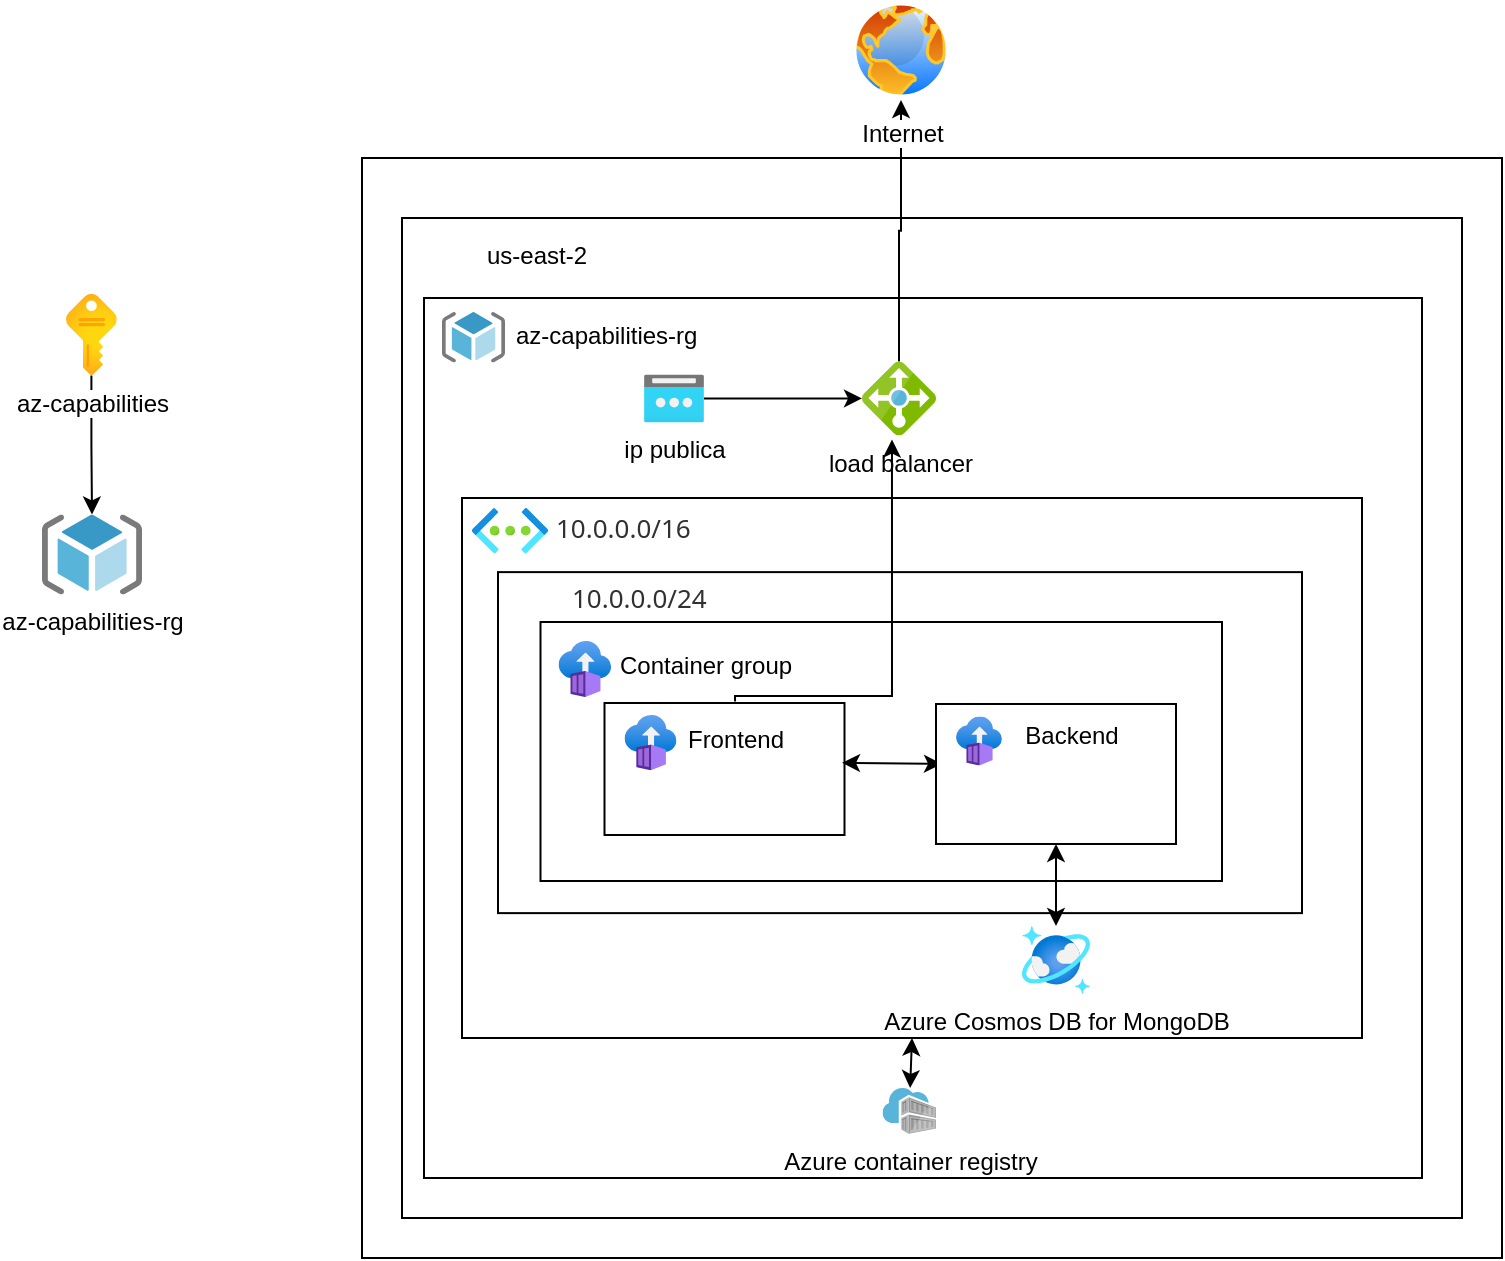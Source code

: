 <mxfile version="22.1.2" type="device">
  <diagram name="Page-1" id="NbZYLsITIQdBhNB3CvN5">
    <mxGraphModel dx="2388" dy="1224" grid="1" gridSize="10" guides="1" tooltips="1" connect="1" arrows="1" fold="1" page="1" pageScale="1" pageWidth="850" pageHeight="1100" math="0" shadow="0">
      <root>
        <mxCell id="0" />
        <mxCell id="1" parent="0" />
        <mxCell id="tFSauBmj1TQJykPGAK8m-1" value="" style="rounded=0;whiteSpace=wrap;html=1;" parent="1" vertex="1">
          <mxGeometry x="320" y="730" width="570" height="550" as="geometry" />
        </mxCell>
        <mxCell id="tFSauBmj1TQJykPGAK8m-2" value="" style="rounded=0;whiteSpace=wrap;html=1;" parent="1" vertex="1">
          <mxGeometry x="340" y="760" width="530" height="500" as="geometry" />
        </mxCell>
        <mxCell id="tFSauBmj1TQJykPGAK8m-3" value="" style="rounded=0;whiteSpace=wrap;html=1;" parent="1" vertex="1">
          <mxGeometry x="351" y="800" width="499" height="440" as="geometry" />
        </mxCell>
        <mxCell id="tFSauBmj1TQJykPGAK8m-4" style="edgeStyle=orthogonalEdgeStyle;rounded=0;orthogonalLoop=1;jettySize=auto;html=1;" parent="1" source="tFSauBmj1TQJykPGAK8m-5" target="tFSauBmj1TQJykPGAK8m-6" edge="1">
          <mxGeometry relative="1" as="geometry" />
        </mxCell>
        <mxCell id="tFSauBmj1TQJykPGAK8m-5" value="az-capabilities" style="image;aspect=fixed;html=1;points=[];align=center;fontSize=12;image=img/lib/azure2/general/Subscriptions.svg;" parent="1" vertex="1">
          <mxGeometry x="172" y="797.75" width="25.41" height="41" as="geometry" />
        </mxCell>
        <mxCell id="tFSauBmj1TQJykPGAK8m-6" value="az-capabilities-rg" style="image;sketch=0;aspect=fixed;html=1;points=[];align=center;fontSize=12;image=img/lib/mscae/ResourceGroup.svg;" parent="1" vertex="1">
          <mxGeometry x="160" y="908.25" width="50" height="40" as="geometry" />
        </mxCell>
        <mxCell id="tFSauBmj1TQJykPGAK8m-7" value="" style="shape=image;verticalLabelPosition=bottom;labelBackgroundColor=default;verticalAlign=top;aspect=fixed;imageAspect=0;image=https://upload.wikimedia.org/wikipedia/commons/thumb/a/a8/Microsoft_Azure_Logo.svg/800px-Microsoft_Azure_Logo.svg.png;" parent="1" vertex="1">
          <mxGeometry x="322" y="736" width="59" height="17.04" as="geometry" />
        </mxCell>
        <mxCell id="tFSauBmj1TQJykPGAK8m-8" value="" style="shape=image;verticalLabelPosition=bottom;labelBackgroundColor=default;verticalAlign=top;aspect=fixed;imageAspect=0;image=https://mattruma.com/wp-content/uploads/2020/07/Icon-azurestack-9-Region-Management.png;" parent="1" vertex="1">
          <mxGeometry x="345" y="765" width="30" height="30" as="geometry" />
        </mxCell>
        <mxCell id="tFSauBmj1TQJykPGAK8m-9" value="us-east-2" style="text;html=1;strokeColor=none;fillColor=none;align=center;verticalAlign=middle;whiteSpace=wrap;rounded=0;" parent="1" vertex="1">
          <mxGeometry x="380" y="764" width="55" height="30" as="geometry" />
        </mxCell>
        <mxCell id="tFSauBmj1TQJykPGAK8m-10" value="&lt;div&gt;&lt;br&gt;&lt;/div&gt;&lt;div style=&quot;float: right;&quot; class=&quot;rightHeader-137&quot;&gt;&lt;button style=&quot;font-family: inherit; -webkit-font-smoothing: antialiased; font-size: inherit; font-weight: inherit; color: rgb(0, 120, 212); outline: none; text-decoration: none; background: none transparent; border-top: none; border-right: none; border-left: none; border-image: initial; cursor: pointer; display: flex; margin: 0px; overflow: inherit; padding: 0px; text-align: left; text-overflow: inherit; border-bottom: 1px solid transparent; user-select: text;&quot; class=&quot;ms-Link addressspace-control-v2-delete-addressspace-button flex-287&quot; type=&quot;button&quot;&gt;&lt;div style=&quot;margin-top: 5px; margin-right: 10px; color: rgb(0, 120, 212); font-family: &amp;quot;Segoe UI&amp;quot;, &amp;quot;Segoe UI Web (West European)&amp;quot;, &amp;quot;Segoe UI&amp;quot;, -apple-system, &amp;quot;system-ui&amp;quot;, Roboto, &amp;quot;Helvetica Neue&amp;quot;, sans-serif; font-size: 13px; font-style: normal; font-variant-ligatures: normal; font-variant-caps: normal; font-weight: 400; letter-spacing: normal; orphans: 2; text-align: left; text-indent: 0px; text-transform: none; widows: 2; word-spacing: 0px; -webkit-text-stroke-width: 0px; background-color: rgb(255, 255, 255); text-decoration-thickness: initial; text-decoration-style: initial; text-decoration-color: initial;&quot; class=&quot;frameworkIconMarginFix-154&quot;&gt;&lt;div style=&quot;fill: rgb(0, 120, 212); width: 13px; height: 16px; display: inline-block;&quot; class=&quot;icon-108 commandIcon-129&quot;&gt;&lt;svg style=&quot;height:100%;width:100%;&quot;&gt;&lt;use xlink:href=&quot;#frameworkType17&quot;&gt;&lt;/use&gt;&lt;/svg&gt;&lt;/div&gt;&lt;/div&gt;&lt;br class=&quot;Apple-interchange-newline&quot;&gt;&lt;/button&gt;&lt;/div&gt;" style="rounded=0;whiteSpace=wrap;html=1;" parent="1" vertex="1">
          <mxGeometry x="370" y="900" width="450" height="270" as="geometry" />
        </mxCell>
        <mxCell id="tFSauBmj1TQJykPGAK8m-11" value="" style="image;aspect=fixed;html=1;points=[];align=center;fontSize=12;image=img/lib/azure2/networking/Virtual_Networks.svg;" parent="1" vertex="1">
          <mxGeometry x="375" y="905" width="38" height="22.69" as="geometry" />
        </mxCell>
        <mxCell id="tFSauBmj1TQJykPGAK8m-12" value="&lt;div&gt;&lt;label class=&quot;ms-Label leftHeader-286&quot; style=&quot;font-family: &amp;quot;Segoe UI&amp;quot;, &amp;quot;Segoe UI Web (West European)&amp;quot;, &amp;quot;Segoe UI&amp;quot;, -apple-system, BlinkMacSystemFont, Roboto, &amp;quot;Helvetica Neue&amp;quot;, sans-serif; -webkit-font-smoothing: antialiased; font-size: 13px; font-weight: 400; color: rgb(50, 49, 48); box-sizing: border-box; box-shadow: none; margin: 0px; display: block; padding: 5px 0px; overflow-wrap: break-word; float: left;&quot;&gt;10.0.0.0/16&lt;/label&gt;&lt;/div&gt;" style="text;whiteSpace=wrap;html=1;" parent="1" vertex="1">
          <mxGeometry x="415" y="896" width="100" height="20" as="geometry" />
        </mxCell>
        <mxCell id="tFSauBmj1TQJykPGAK8m-13" value="Azure Cosmos DB for MongoDB" style="image;aspect=fixed;html=1;points=[];align=center;fontSize=12;image=img/lib/azure2/databases/Azure_Cosmos_DB.svg;" parent="1" vertex="1">
          <mxGeometry x="650" y="1114" width="34" height="34" as="geometry" />
        </mxCell>
        <mxCell id="tFSauBmj1TQJykPGAK8m-17" value="" style="endArrow=classic;startArrow=classic;html=1;rounded=0;entryX=0.5;entryY=1;entryDx=0;entryDy=0;" parent="1" source="tFSauBmj1TQJykPGAK8m-32" target="tFSauBmj1TQJykPGAK8m-10" edge="1">
          <mxGeometry width="50" height="50" relative="1" as="geometry">
            <mxPoint x="507" y="1209.01" as="sourcePoint" />
            <mxPoint x="605" y="1160" as="targetPoint" />
          </mxGeometry>
        </mxCell>
        <mxCell id="tFSauBmj1TQJykPGAK8m-30" value="" style="image;sketch=0;aspect=fixed;html=1;points=[];align=center;fontSize=12;image=img/lib/mscae/ResourceGroup.svg;" parent="1" vertex="1">
          <mxGeometry x="360" y="807" width="31.5" height="25.2" as="geometry" />
        </mxCell>
        <mxCell id="tFSauBmj1TQJykPGAK8m-31" value="&lt;span style=&quot;color: rgb(0, 0, 0); font-family: Helvetica; font-size: 12px; font-style: normal; font-variant-ligatures: normal; font-variant-caps: normal; font-weight: 400; letter-spacing: normal; orphans: 2; text-align: center; text-indent: 0px; text-transform: none; widows: 2; word-spacing: 0px; -webkit-text-stroke-width: 0px; background-color: rgb(255, 255, 255); text-decoration-thickness: initial; text-decoration-style: initial; text-decoration-color: initial; float: none; display: inline !important;&quot;&gt;az-capabilities-rg&lt;/span&gt;" style="text;whiteSpace=wrap;html=1;" parent="1" vertex="1">
          <mxGeometry x="395" y="805" width="120" height="40" as="geometry" />
        </mxCell>
        <mxCell id="tFSauBmj1TQJykPGAK8m-32" value="Azure container registry" style="image;sketch=0;aspect=fixed;html=1;points=[];align=center;fontSize=12;image=img/lib/mscae/Container_Registries.svg;" parent="1" vertex="1">
          <mxGeometry x="580.26" y="1195" width="26.74" height="23" as="geometry" />
        </mxCell>
        <mxCell id="tFSauBmj1TQJykPGAK8m-75" style="edgeStyle=orthogonalEdgeStyle;rounded=0;orthogonalLoop=1;jettySize=auto;html=1;entryX=0.5;entryY=1;entryDx=0;entryDy=0;" parent="1" source="tFSauBmj1TQJykPGAK8m-39" target="tFSauBmj1TQJykPGAK8m-40" edge="1">
          <mxGeometry relative="1" as="geometry" />
        </mxCell>
        <mxCell id="tFSauBmj1TQJykPGAK8m-39" value="load balancer" style="image;sketch=0;aspect=fixed;html=1;points=[];align=center;fontSize=12;image=img/lib/mscae/Load_Balancer_feature.svg;" parent="1" vertex="1">
          <mxGeometry x="570" y="831.7" width="37" height="37" as="geometry" />
        </mxCell>
        <mxCell id="tFSauBmj1TQJykPGAK8m-40" value="Internet" style="image;aspect=fixed;perimeter=ellipsePerimeter;html=1;align=center;shadow=0;dashed=0;spacingTop=3;image=img/lib/active_directory/internet_globe.svg;" parent="1" vertex="1">
          <mxGeometry x="564.5" y="651" width="50" height="50" as="geometry" />
        </mxCell>
        <mxCell id="tFSauBmj1TQJykPGAK8m-64" value="&lt;div&gt;&lt;br&gt;&lt;/div&gt;&lt;div style=&quot;float: right;&quot; class=&quot;rightHeader-137&quot;&gt;&lt;button style=&quot;font-family: inherit; -webkit-font-smoothing: antialiased; font-size: inherit; font-weight: inherit; color: rgb(0, 120, 212); outline: none; text-decoration: none; background: none transparent; border-top: none; border-right: none; border-left: none; border-image: initial; cursor: pointer; display: flex; margin: 0px; overflow: inherit; padding: 0px; text-align: left; text-overflow: inherit; border-bottom: 1px solid transparent; user-select: text;&quot; class=&quot;ms-Link addressspace-control-v2-delete-addressspace-button flex-287&quot; type=&quot;button&quot;&gt;&lt;div style=&quot;margin-top: 5px; margin-right: 10px; color: rgb(0, 120, 212); font-family: &amp;quot;Segoe UI&amp;quot;, &amp;quot;Segoe UI Web (West European)&amp;quot;, &amp;quot;Segoe UI&amp;quot;, -apple-system, &amp;quot;system-ui&amp;quot;, Roboto, &amp;quot;Helvetica Neue&amp;quot;, sans-serif; font-size: 13px; font-style: normal; font-variant-ligatures: normal; font-variant-caps: normal; font-weight: 400; letter-spacing: normal; orphans: 2; text-align: left; text-indent: 0px; text-transform: none; widows: 2; word-spacing: 0px; -webkit-text-stroke-width: 0px; background-color: rgb(255, 255, 255); text-decoration-thickness: initial; text-decoration-style: initial; text-decoration-color: initial;&quot; class=&quot;frameworkIconMarginFix-154&quot;&gt;&lt;div style=&quot;fill: rgb(0, 120, 212); width: 13px; height: 16px; display: inline-block;&quot; class=&quot;icon-108 commandIcon-129&quot;&gt;&lt;svg style=&quot;height:100%;width:100%;&quot;&gt;&lt;use xlink:href=&quot;#frameworkType17&quot;&gt;&lt;/use&gt;&lt;/svg&gt;&lt;/div&gt;&lt;/div&gt;&lt;br class=&quot;Apple-interchange-newline&quot;&gt;&lt;/button&gt;&lt;/div&gt;" style="rounded=0;whiteSpace=wrap;html=1;" parent="1" vertex="1">
          <mxGeometry x="388" y="937.06" width="402" height="170.5" as="geometry" />
        </mxCell>
        <mxCell id="tFSauBmj1TQJykPGAK8m-14" value="" style="rounded=0;whiteSpace=wrap;html=1;" parent="1" vertex="1">
          <mxGeometry x="409.25" y="962" width="340.75" height="129.5" as="geometry" />
        </mxCell>
        <mxCell id="tFSauBmj1TQJykPGAK8m-15" value="" style="image;aspect=fixed;html=1;points=[];align=center;fontSize=12;image=img/lib/azure2/compute/Container_Instances.svg;" parent="1" vertex="1">
          <mxGeometry x="418.25" y="971.5" width="26.35" height="28" as="geometry" />
        </mxCell>
        <mxCell id="tFSauBmj1TQJykPGAK8m-16" value="&lt;span style=&quot;color: rgb(0, 0, 0); font-family: Helvetica; font-size: 12px; font-style: normal; font-variant-ligatures: normal; font-variant-caps: normal; font-weight: 400; letter-spacing: normal; orphans: 2; text-align: center; text-indent: 0px; text-transform: none; widows: 2; word-spacing: 0px; -webkit-text-stroke-width: 0px; background-color: rgb(255, 255, 255); text-decoration-thickness: initial; text-decoration-style: initial; text-decoration-color: initial; float: none; display: inline !important;&quot;&gt;Container group&lt;/span&gt;" style="text;whiteSpace=wrap;html=1;" parent="1" vertex="1">
          <mxGeometry x="447.25" y="969.5" width="120" height="40" as="geometry" />
        </mxCell>
        <mxCell id="tFSauBmj1TQJykPGAK8m-18" value="" style="group" parent="1" vertex="1" connectable="0">
          <mxGeometry x="433.25" y="970.5" width="166.75" height="119.5" as="geometry" />
        </mxCell>
        <mxCell id="tFSauBmj1TQJykPGAK8m-19" value="" style="rounded=0;whiteSpace=wrap;html=1;" parent="tFSauBmj1TQJykPGAK8m-18" vertex="1">
          <mxGeometry x="8" y="32" width="120" height="66" as="geometry" />
        </mxCell>
        <mxCell id="tFSauBmj1TQJykPGAK8m-20" value="" style="image;aspect=fixed;html=1;points=[];align=center;fontSize=12;image=img/lib/azure2/compute/Container_Instances.svg;" parent="tFSauBmj1TQJykPGAK8m-18" vertex="1">
          <mxGeometry x="18" y="38" width="26" height="27.62" as="geometry" />
        </mxCell>
        <mxCell id="tFSauBmj1TQJykPGAK8m-21" value="" style="shape=image;verticalLabelPosition=bottom;labelBackgroundColor=default;verticalAlign=top;aspect=fixed;imageAspect=0;image=https://upload.wikimedia.org/wikipedia/commons/thumb/a/a7/React-icon.svg/1200px-React-icon.svg.png;" parent="tFSauBmj1TQJykPGAK8m-18" vertex="1">
          <mxGeometry x="52.47" y="61.5" width="31.06" height="27" as="geometry" />
        </mxCell>
        <mxCell id="tFSauBmj1TQJykPGAK8m-22" value="Frontend" style="text;html=1;strokeColor=none;fillColor=none;align=center;verticalAlign=middle;whiteSpace=wrap;rounded=0;" parent="tFSauBmj1TQJykPGAK8m-18" vertex="1">
          <mxGeometry x="44" y="35.31" width="60" height="30" as="geometry" />
        </mxCell>
        <mxCell id="tFSauBmj1TQJykPGAK8m-44" value="" style="shape=image;verticalLabelPosition=bottom;labelBackgroundColor=default;verticalAlign=top;aspect=fixed;imageAspect=0;image=https://uploads-us-west-2.insided.com/miro-us/attachment/9209e7c6-45ac-4cce-9cc2-54f63ed5ffee.png;rotation=0;" parent="1" vertex="1">
          <mxGeometry x="388" y="941.5" width="35.07" height="19" as="geometry" />
        </mxCell>
        <mxCell id="tFSauBmj1TQJykPGAK8m-62" value="&lt;div&gt;&lt;label class=&quot;ms-Label leftHeader-286&quot; style=&quot;font-family: &amp;quot;Segoe UI&amp;quot;, &amp;quot;Segoe UI Web (West European)&amp;quot;, &amp;quot;Segoe UI&amp;quot;, -apple-system, BlinkMacSystemFont, Roboto, &amp;quot;Helvetica Neue&amp;quot;, sans-serif; -webkit-font-smoothing: antialiased; font-size: 13px; font-weight: 400; color: rgb(50, 49, 48); box-sizing: border-box; box-shadow: none; margin: 0px; display: block; padding: 5px 0px; overflow-wrap: break-word; float: left;&quot;&gt;10.0.0.0/24&lt;/label&gt;&lt;/div&gt;" style="text;whiteSpace=wrap;html=1;" parent="1" vertex="1">
          <mxGeometry x="423" y="930.5" width="100" height="20" as="geometry" />
        </mxCell>
        <mxCell id="tFSauBmj1TQJykPGAK8m-72" style="edgeStyle=orthogonalEdgeStyle;rounded=0;orthogonalLoop=1;jettySize=auto;html=1;" parent="1" source="tFSauBmj1TQJykPGAK8m-67" target="tFSauBmj1TQJykPGAK8m-39" edge="1">
          <mxGeometry relative="1" as="geometry" />
        </mxCell>
        <mxCell id="tFSauBmj1TQJykPGAK8m-67" value="ip publica" style="image;aspect=fixed;html=1;points=[];align=center;fontSize=12;image=img/lib/azure2/networking/Public_IP_Addresses.svg;" parent="1" vertex="1">
          <mxGeometry x="461" y="838.2" width="30" height="24" as="geometry" />
        </mxCell>
        <mxCell id="tFSauBmj1TQJykPGAK8m-28" value="" style="endArrow=classic;startArrow=classic;html=1;rounded=0;" parent="1" edge="1">
          <mxGeometry width="50" height="50" relative="1" as="geometry">
            <mxPoint x="560" y="1032.388" as="sourcePoint" />
            <mxPoint x="610" y="1033" as="targetPoint" />
          </mxGeometry>
        </mxCell>
        <mxCell id="tFSauBmj1TQJykPGAK8m-23" value="x" style="group" parent="1" vertex="1" connectable="0">
          <mxGeometry x="607" y="1005.996" width="166.21" height="93.544" as="geometry" />
        </mxCell>
        <mxCell id="tFSauBmj1TQJykPGAK8m-24" value="" style="rounded=0;whiteSpace=wrap;html=1;" parent="tFSauBmj1TQJykPGAK8m-23" vertex="1">
          <mxGeometry y="-3" width="120" height="70" as="geometry" />
        </mxCell>
        <mxCell id="tFSauBmj1TQJykPGAK8m-25" value="" style="image;aspect=fixed;html=1;points=[];align=center;fontSize=12;image=img/lib/azure2/compute/Container_Instances.svg;" parent="tFSauBmj1TQJykPGAK8m-23" vertex="1">
          <mxGeometry x="10" y="3.303" width="22.979" height="24.411" as="geometry" />
        </mxCell>
        <mxCell id="tFSauBmj1TQJykPGAK8m-26" value="Backend" style="text;html=1;strokeColor=none;fillColor=none;align=center;verticalAlign=middle;whiteSpace=wrap;rounded=0;" parent="tFSauBmj1TQJykPGAK8m-23" vertex="1">
          <mxGeometry x="40" y="0.925" width="56" height="24.747" as="geometry" />
        </mxCell>
        <mxCell id="tFSauBmj1TQJykPGAK8m-27" value="" style="shape=image;verticalLabelPosition=bottom;labelBackgroundColor=default;verticalAlign=top;aspect=fixed;imageAspect=0;image=https://upload.wikimedia.org/wikipedia/commons/thumb/d/d9/Node.js_logo.svg/1200px-Node.js_logo.svg.png;" parent="tFSauBmj1TQJykPGAK8m-23" vertex="1">
          <mxGeometry x="36" y="27.399" width="41.469" height="25.366" as="geometry" />
        </mxCell>
        <mxCell id="z4RuftY8AvMnYDSGMR9P-1" style="edgeStyle=orthogonalEdgeStyle;rounded=0;orthogonalLoop=1;jettySize=auto;html=1;exitX=0.5;exitY=1;exitDx=0;exitDy=0;" edge="1" parent="1">
          <mxGeometry relative="1" as="geometry">
            <mxPoint x="772.5" y="1081.278" as="sourcePoint" />
            <mxPoint x="772.5" y="1081.278" as="targetPoint" />
          </mxGeometry>
        </mxCell>
        <mxCell id="z4RuftY8AvMnYDSGMR9P-5" value="" style="endArrow=classic;startArrow=classic;html=1;rounded=0;exitX=0.5;exitY=1;exitDx=0;exitDy=0;" edge="1" parent="1" source="tFSauBmj1TQJykPGAK8m-24" target="tFSauBmj1TQJykPGAK8m-13">
          <mxGeometry width="50" height="50" relative="1" as="geometry">
            <mxPoint x="490" y="1070" as="sourcePoint" />
            <mxPoint x="540" y="1020" as="targetPoint" />
          </mxGeometry>
        </mxCell>
        <mxCell id="z4RuftY8AvMnYDSGMR9P-7" style="edgeStyle=orthogonalEdgeStyle;rounded=0;orthogonalLoop=1;jettySize=auto;html=1;entryX=0.405;entryY=1.083;entryDx=0;entryDy=0;entryPerimeter=0;exitX=0.544;exitY=0.004;exitDx=0;exitDy=0;exitPerimeter=0;" edge="1" parent="1">
          <mxGeometry relative="1" as="geometry">
            <mxPoint x="506.53" y="1001.764" as="sourcePoint" />
            <mxPoint x="584.985" y="870.771" as="targetPoint" />
            <Array as="points">
              <mxPoint x="506" y="999" />
              <mxPoint x="585" y="999" />
            </Array>
          </mxGeometry>
        </mxCell>
      </root>
    </mxGraphModel>
  </diagram>
</mxfile>
